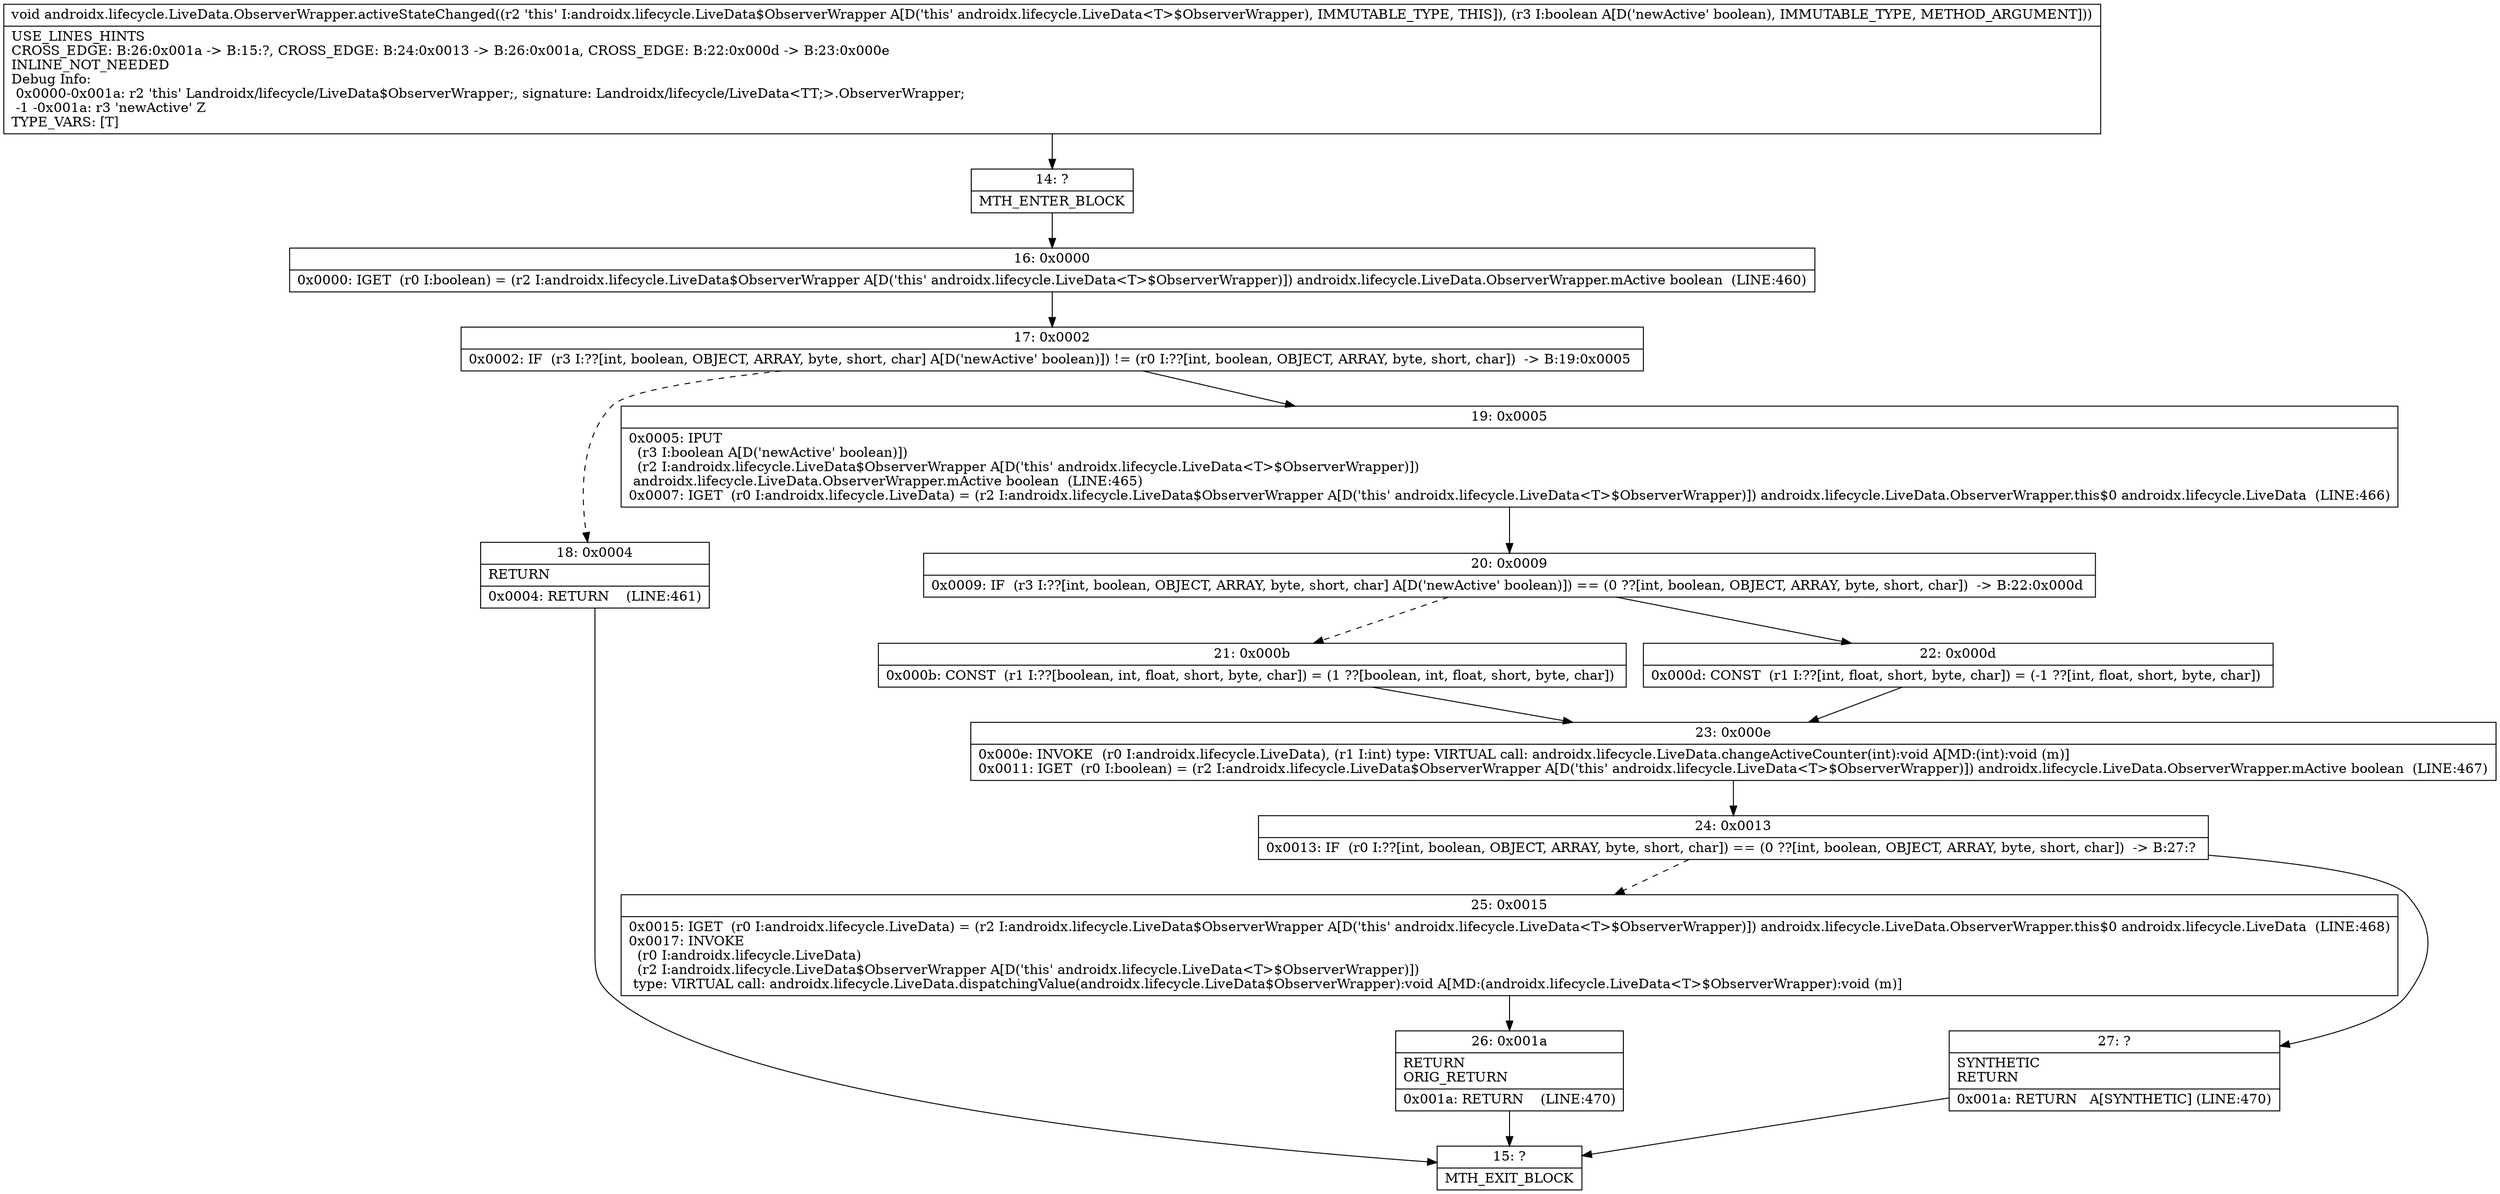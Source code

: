 digraph "CFG forandroidx.lifecycle.LiveData.ObserverWrapper.activeStateChanged(Z)V" {
Node_14 [shape=record,label="{14\:\ ?|MTH_ENTER_BLOCK\l}"];
Node_16 [shape=record,label="{16\:\ 0x0000|0x0000: IGET  (r0 I:boolean) = (r2 I:androidx.lifecycle.LiveData$ObserverWrapper A[D('this' androidx.lifecycle.LiveData\<T\>$ObserverWrapper)]) androidx.lifecycle.LiveData.ObserverWrapper.mActive boolean  (LINE:460)\l}"];
Node_17 [shape=record,label="{17\:\ 0x0002|0x0002: IF  (r3 I:??[int, boolean, OBJECT, ARRAY, byte, short, char] A[D('newActive' boolean)]) != (r0 I:??[int, boolean, OBJECT, ARRAY, byte, short, char])  \-\> B:19:0x0005 \l}"];
Node_18 [shape=record,label="{18\:\ 0x0004|RETURN\l|0x0004: RETURN    (LINE:461)\l}"];
Node_15 [shape=record,label="{15\:\ ?|MTH_EXIT_BLOCK\l}"];
Node_19 [shape=record,label="{19\:\ 0x0005|0x0005: IPUT  \l  (r3 I:boolean A[D('newActive' boolean)])\l  (r2 I:androidx.lifecycle.LiveData$ObserverWrapper A[D('this' androidx.lifecycle.LiveData\<T\>$ObserverWrapper)])\l androidx.lifecycle.LiveData.ObserverWrapper.mActive boolean  (LINE:465)\l0x0007: IGET  (r0 I:androidx.lifecycle.LiveData) = (r2 I:androidx.lifecycle.LiveData$ObserverWrapper A[D('this' androidx.lifecycle.LiveData\<T\>$ObserverWrapper)]) androidx.lifecycle.LiveData.ObserverWrapper.this$0 androidx.lifecycle.LiveData  (LINE:466)\l}"];
Node_20 [shape=record,label="{20\:\ 0x0009|0x0009: IF  (r3 I:??[int, boolean, OBJECT, ARRAY, byte, short, char] A[D('newActive' boolean)]) == (0 ??[int, boolean, OBJECT, ARRAY, byte, short, char])  \-\> B:22:0x000d \l}"];
Node_21 [shape=record,label="{21\:\ 0x000b|0x000b: CONST  (r1 I:??[boolean, int, float, short, byte, char]) = (1 ??[boolean, int, float, short, byte, char]) \l}"];
Node_23 [shape=record,label="{23\:\ 0x000e|0x000e: INVOKE  (r0 I:androidx.lifecycle.LiveData), (r1 I:int) type: VIRTUAL call: androidx.lifecycle.LiveData.changeActiveCounter(int):void A[MD:(int):void (m)]\l0x0011: IGET  (r0 I:boolean) = (r2 I:androidx.lifecycle.LiveData$ObserverWrapper A[D('this' androidx.lifecycle.LiveData\<T\>$ObserverWrapper)]) androidx.lifecycle.LiveData.ObserverWrapper.mActive boolean  (LINE:467)\l}"];
Node_24 [shape=record,label="{24\:\ 0x0013|0x0013: IF  (r0 I:??[int, boolean, OBJECT, ARRAY, byte, short, char]) == (0 ??[int, boolean, OBJECT, ARRAY, byte, short, char])  \-\> B:27:? \l}"];
Node_25 [shape=record,label="{25\:\ 0x0015|0x0015: IGET  (r0 I:androidx.lifecycle.LiveData) = (r2 I:androidx.lifecycle.LiveData$ObserverWrapper A[D('this' androidx.lifecycle.LiveData\<T\>$ObserverWrapper)]) androidx.lifecycle.LiveData.ObserverWrapper.this$0 androidx.lifecycle.LiveData  (LINE:468)\l0x0017: INVOKE  \l  (r0 I:androidx.lifecycle.LiveData)\l  (r2 I:androidx.lifecycle.LiveData$ObserverWrapper A[D('this' androidx.lifecycle.LiveData\<T\>$ObserverWrapper)])\l type: VIRTUAL call: androidx.lifecycle.LiveData.dispatchingValue(androidx.lifecycle.LiveData$ObserverWrapper):void A[MD:(androidx.lifecycle.LiveData\<T\>$ObserverWrapper):void (m)]\l}"];
Node_26 [shape=record,label="{26\:\ 0x001a|RETURN\lORIG_RETURN\l|0x001a: RETURN    (LINE:470)\l}"];
Node_27 [shape=record,label="{27\:\ ?|SYNTHETIC\lRETURN\l|0x001a: RETURN   A[SYNTHETIC] (LINE:470)\l}"];
Node_22 [shape=record,label="{22\:\ 0x000d|0x000d: CONST  (r1 I:??[int, float, short, byte, char]) = (\-1 ??[int, float, short, byte, char]) \l}"];
MethodNode[shape=record,label="{void androidx.lifecycle.LiveData.ObserverWrapper.activeStateChanged((r2 'this' I:androidx.lifecycle.LiveData$ObserverWrapper A[D('this' androidx.lifecycle.LiveData\<T\>$ObserverWrapper), IMMUTABLE_TYPE, THIS]), (r3 I:boolean A[D('newActive' boolean), IMMUTABLE_TYPE, METHOD_ARGUMENT]))  | USE_LINES_HINTS\lCROSS_EDGE: B:26:0x001a \-\> B:15:?, CROSS_EDGE: B:24:0x0013 \-\> B:26:0x001a, CROSS_EDGE: B:22:0x000d \-\> B:23:0x000e\lINLINE_NOT_NEEDED\lDebug Info:\l  0x0000\-0x001a: r2 'this' Landroidx\/lifecycle\/LiveData$ObserverWrapper;, signature: Landroidx\/lifecycle\/LiveData\<TT;\>.ObserverWrapper;\l  \-1 \-0x001a: r3 'newActive' Z\lTYPE_VARS: [T]\l}"];
MethodNode -> Node_14;Node_14 -> Node_16;
Node_16 -> Node_17;
Node_17 -> Node_18[style=dashed];
Node_17 -> Node_19;
Node_18 -> Node_15;
Node_19 -> Node_20;
Node_20 -> Node_21[style=dashed];
Node_20 -> Node_22;
Node_21 -> Node_23;
Node_23 -> Node_24;
Node_24 -> Node_25[style=dashed];
Node_24 -> Node_27;
Node_25 -> Node_26;
Node_26 -> Node_15;
Node_27 -> Node_15;
Node_22 -> Node_23;
}

